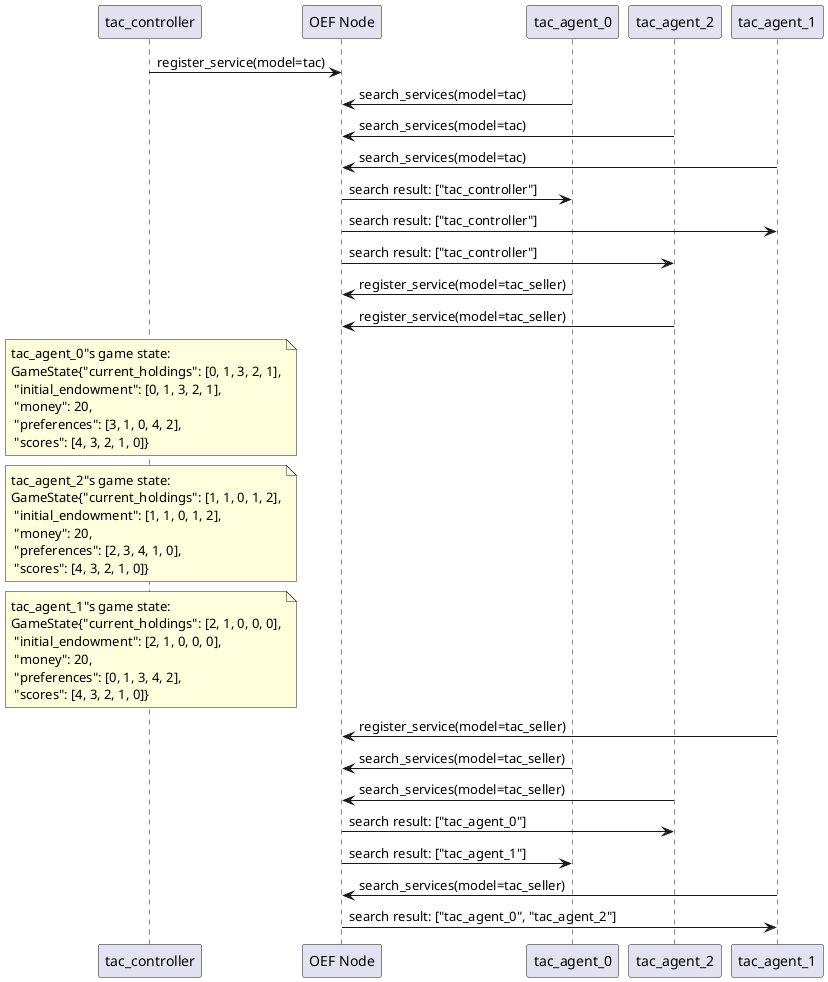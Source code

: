 @startuml
"tac_controller" -> "OEF Node": register_service(model=tac)
"tac_agent_0" -> "OEF Node": search_services(model=tac)
"tac_agent_2" -> "OEF Node": search_services(model=tac)
"tac_agent_1" -> "OEF Node": search_services(model=tac)
"OEF Node" -> "tac_agent_0": search result: ["tac_controller"]
"OEF Node" -> "tac_agent_1": search result: ["tac_controller"]
"OEF Node" -> "tac_agent_2": search result: ["tac_controller"]
"tac_agent_0" -> "OEF Node": register_service(model=tac_seller)
"tac_agent_2" -> "OEF Node": register_service(model=tac_seller)
note over "tac_controller"
tac_agent_0"s game state: 
GameState{"current_holdings": [0, 1, 3, 2, 1],
 "initial_endowment": [0, 1, 3, 2, 1],
 "money": 20,
 "preferences": [3, 1, 0, 4, 2],
 "scores": [4, 3, 2, 1, 0]}
end note
note over "tac_controller"
tac_agent_2"s game state: 
GameState{"current_holdings": [1, 1, 0, 1, 2],
 "initial_endowment": [1, 1, 0, 1, 2],
 "money": 20,
 "preferences": [2, 3, 4, 1, 0],
 "scores": [4, 3, 2, 1, 0]}
end note
note over "tac_controller"
tac_agent_1"s game state: 
GameState{"current_holdings": [2, 1, 0, 0, 0],
 "initial_endowment": [2, 1, 0, 0, 0],
 "money": 20,
 "preferences": [0, 1, 3, 4, 2],
 "scores": [4, 3, 2, 1, 0]}
end note
"tac_agent_1" -> "OEF Node": register_service(model=tac_seller)
"tac_agent_0" -> "OEF Node": search_services(model=tac_seller)
"tac_agent_2" -> "OEF Node": search_services(model=tac_seller)
"OEF Node" -> "tac_agent_2": search result: ["tac_agent_0"]
"OEF Node" -> "tac_agent_0": search result: ["tac_agent_1"]
"tac_agent_1" -> "OEF Node": search_services(model=tac_seller)
"OEF Node" -> "tac_agent_1": search result: ["tac_agent_0", "tac_agent_2"]
@enduml

